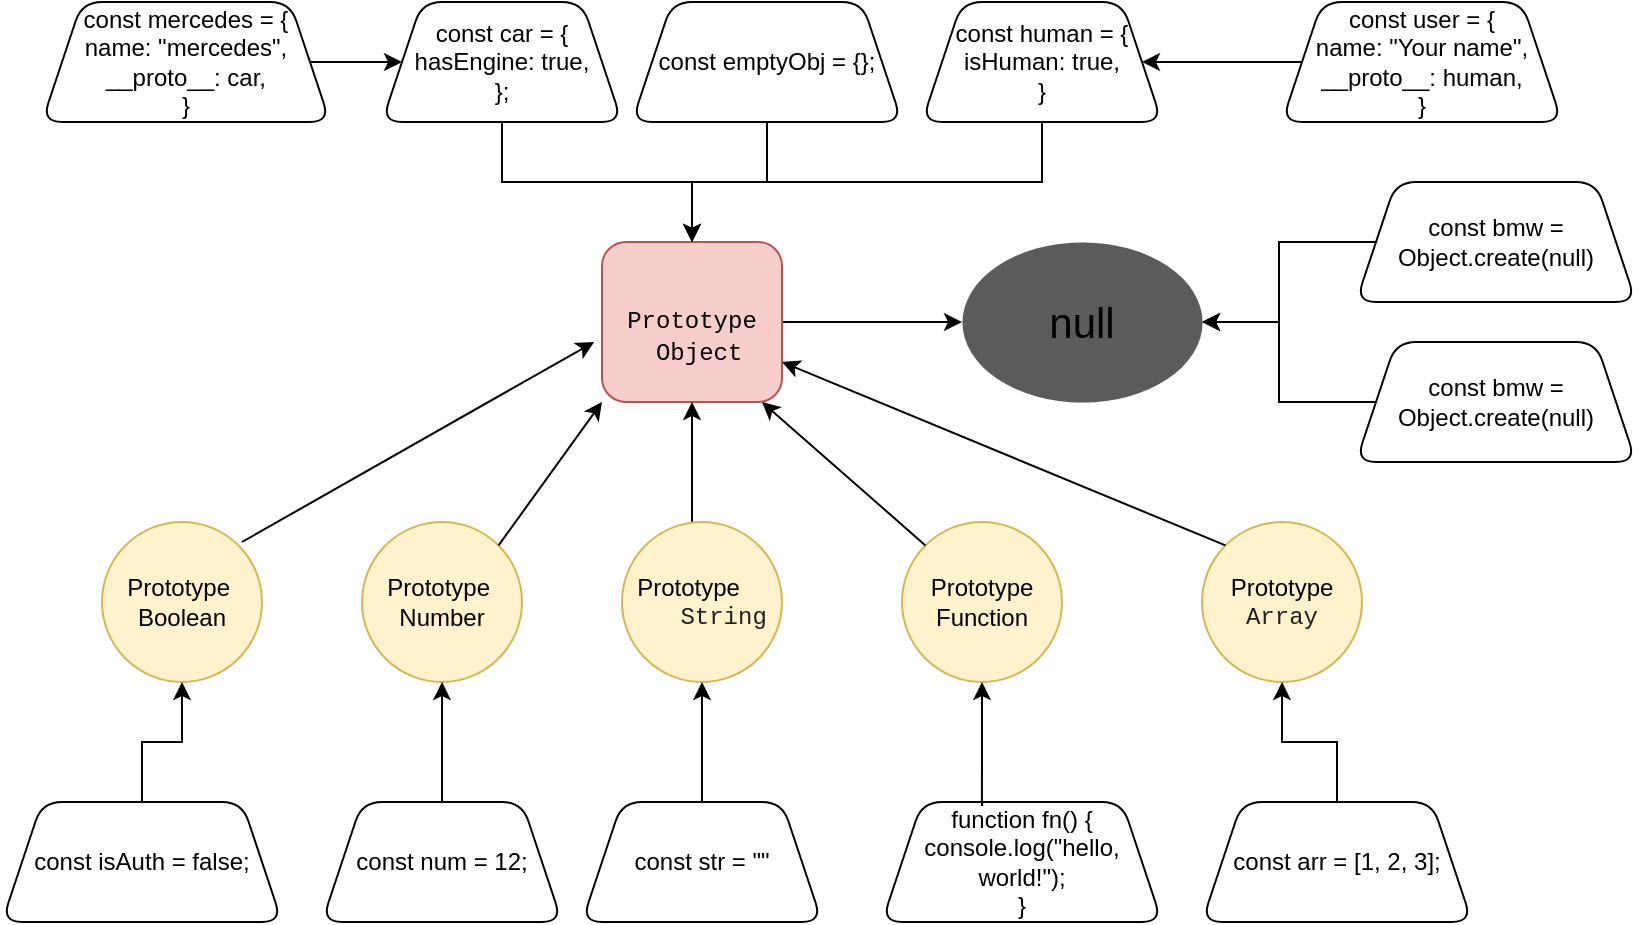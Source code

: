<mxfile version="21.1.2" type="device">
  <diagram id="C5RBs43oDa-KdzZeNtuy" name="Page-1">
    <mxGraphModel dx="880" dy="1653" grid="1" gridSize="10" guides="1" tooltips="1" connect="1" arrows="1" fold="1" page="1" pageScale="1" pageWidth="827" pageHeight="1169" math="0" shadow="0">
      <root>
        <mxCell id="WIyWlLk6GJQsqaUBKTNV-0" />
        <mxCell id="WIyWlLk6GJQsqaUBKTNV-1" parent="WIyWlLk6GJQsqaUBKTNV-0" />
        <mxCell id="itrpOs4cDgJBpynTybJy-42" value="" style="edgeStyle=orthogonalEdgeStyle;rounded=0;orthogonalLoop=1;jettySize=auto;html=1;" parent="WIyWlLk6GJQsqaUBKTNV-1" source="itrpOs4cDgJBpynTybJy-0" target="itrpOs4cDgJBpynTybJy-32" edge="1">
          <mxGeometry relative="1" as="geometry" />
        </mxCell>
        <mxCell id="itrpOs4cDgJBpynTybJy-0" value="&lt;br&gt;&lt;span style=&quot;box-sizing: border-box; min-width: 0px; min-height: 0px; flex-shrink: 0; font-family: consolas, &amp;quot;lucida console&amp;quot;, &amp;quot;courier new&amp;quot;, monospace; font-size: 12px; font-style: normal; font-variant-ligatures: normal; font-variant-caps: normal; font-weight: 400; letter-spacing: normal; orphans: 2; text-align: left; text-indent: 0px; text-transform: none; widows: 2; word-spacing: 0px; -webkit-text-stroke-width: 0px; text-decoration-thickness: initial; text-decoration-style: initial; text-decoration-color: initial;&quot; title=&quot;[[Prototype]]&quot; class=&quot;name synthetic-property&quot;&gt;Prototype&lt;br&gt;&lt;/span&gt;&lt;span style=&quot;box-sizing: border-box; min-width: 0px; min-height: 0px; flex-shrink: 0; font-family: consolas, &amp;quot;lucida console&amp;quot;, &amp;quot;courier new&amp;quot;, monospace; font-size: 12px; font-style: normal; font-variant-ligatures: normal; font-variant-caps: normal; font-weight: 400; letter-spacing: normal; orphans: 2; text-align: left; text-indent: 0px; text-transform: none; widows: 2; word-spacing: 0px; -webkit-text-stroke-width: 0px; text-decoration-thickness: initial; text-decoration-style: initial; text-decoration-color: initial;&quot; class=&quot;separator&quot;&gt;&amp;nbsp;&lt;/span&gt;&lt;span style=&quot;box-sizing: border-box; min-width: 0px; min-height: 0px; font-family: consolas, &amp;quot;lucida console&amp;quot;, &amp;quot;courier new&amp;quot;, monospace; font-size: 12px; font-style: normal; font-variant-ligatures: normal; font-variant-caps: normal; font-weight: 400; letter-spacing: normal; orphans: 2; text-align: left; text-indent: 0px; text-transform: none; widows: 2; word-spacing: 0px; -webkit-text-stroke-width: 0px; text-decoration-thickness: initial; text-decoration-style: initial; text-decoration-color: initial;&quot; title=&quot;Object&quot; class=&quot;object-value-object value&quot;&gt;Object&lt;/span&gt;" style="rounded=1;whiteSpace=wrap;html=1;glass=0;strokeWidth=1;shadow=0;fillColor=#f8cecc;strokeColor=#b85450;" parent="WIyWlLk6GJQsqaUBKTNV-1" vertex="1">
          <mxGeometry x="310" y="20" width="90" height="80" as="geometry" />
        </mxCell>
        <mxCell id="itrpOs4cDgJBpynTybJy-45" value="" style="edgeStyle=orthogonalEdgeStyle;rounded=0;orthogonalLoop=1;jettySize=auto;html=1;" parent="WIyWlLk6GJQsqaUBKTNV-1" source="itrpOs4cDgJBpynTybJy-3" target="itrpOs4cDgJBpynTybJy-0" edge="1">
          <mxGeometry relative="1" as="geometry">
            <Array as="points">
              <mxPoint x="355" y="150" />
              <mxPoint x="355" y="150" />
            </Array>
          </mxGeometry>
        </mxCell>
        <mxCell id="itrpOs4cDgJBpynTybJy-3" value="&lt;div style=&quot;text-align: left;&quot;&gt;&lt;span style=&quot;background-color: initial;&quot;&gt;Prototype&lt;/span&gt;&lt;span style=&quot;background-color: initial;&quot;&gt;&amp;nbsp;&lt;/span&gt;&lt;/div&gt;&lt;div style=&quot;text-align: left;&quot;&gt;&lt;span style=&quot;background-color: initial;&quot;&gt;&lt;font face=&quot;consolas, lucida console, courier new, monospace&quot; color=&quot;#202124&quot;&gt;&amp;nbsp; &amp;nbsp;String&lt;/font&gt;&lt;/span&gt;&lt;/div&gt;" style="ellipse;whiteSpace=wrap;html=1;rounded=1;glass=0;strokeWidth=1;shadow=0;fillColor=#fff2cc;strokeColor=#d6b656;" parent="WIyWlLk6GJQsqaUBKTNV-1" vertex="1">
          <mxGeometry x="320" y="160" width="80" height="80" as="geometry" />
        </mxCell>
        <mxCell id="itrpOs4cDgJBpynTybJy-7" value="Prototype&lt;br&gt;&lt;div style=&quot;text-align: center;&quot;&gt;&lt;span style=&quot;color: rgb(32, 33, 36); font-family: consolas, &amp;quot;lucida console&amp;quot;, &amp;quot;courier new&amp;quot;, monospace; text-align: left; background-color: initial;&quot;&gt;Array&lt;/span&gt;&lt;/div&gt;" style="ellipse;whiteSpace=wrap;html=1;rounded=1;glass=0;strokeWidth=1;shadow=0;fillColor=#fff2cc;strokeColor=#d6b656;" parent="WIyWlLk6GJQsqaUBKTNV-1" vertex="1">
          <mxGeometry x="610" y="160" width="80" height="80" as="geometry" />
        </mxCell>
        <mxCell id="itrpOs4cDgJBpynTybJy-80" value="" style="edgeStyle=orthogonalEdgeStyle;rounded=0;orthogonalLoop=1;jettySize=auto;html=1;" parent="WIyWlLk6GJQsqaUBKTNV-1" source="itrpOs4cDgJBpynTybJy-11" target="itrpOs4cDgJBpynTybJy-7" edge="1">
          <mxGeometry relative="1" as="geometry" />
        </mxCell>
        <mxCell id="itrpOs4cDgJBpynTybJy-11" value="const arr = [1, 2, 3];" style="shape=trapezoid;perimeter=trapezoidPerimeter;whiteSpace=wrap;html=1;fixedSize=1;rounded=1;glass=0;strokeWidth=1;shadow=0;" parent="WIyWlLk6GJQsqaUBKTNV-1" vertex="1">
          <mxGeometry x="610" y="300" width="135" height="60" as="geometry" />
        </mxCell>
        <mxCell id="itrpOs4cDgJBpynTybJy-67" value="" style="edgeStyle=orthogonalEdgeStyle;rounded=0;orthogonalLoop=1;jettySize=auto;html=1;" parent="WIyWlLk6GJQsqaUBKTNV-1" source="itrpOs4cDgJBpynTybJy-20" target="itrpOs4cDgJBpynTybJy-0" edge="1">
          <mxGeometry relative="1" as="geometry">
            <mxPoint x="480" as="targetPoint" />
            <Array as="points">
              <mxPoint x="530" y="-10" />
              <mxPoint x="355" y="-10" />
            </Array>
          </mxGeometry>
        </mxCell>
        <mxCell id="itrpOs4cDgJBpynTybJy-20" value="&lt;div&gt;const human = {&lt;/div&gt;&lt;div&gt;isHuman: true,&lt;/div&gt;&lt;div&gt;}&lt;/div&gt;" style="shape=trapezoid;perimeter=trapezoidPerimeter;whiteSpace=wrap;html=1;fixedSize=1;rounded=1;glass=0;strokeWidth=1;shadow=0;" parent="WIyWlLk6GJQsqaUBKTNV-1" vertex="1">
          <mxGeometry x="470" y="-100" width="120" height="60" as="geometry" />
        </mxCell>
        <mxCell id="itrpOs4cDgJBpynTybJy-46" value="" style="edgeStyle=orthogonalEdgeStyle;rounded=0;orthogonalLoop=1;jettySize=auto;html=1;" parent="WIyWlLk6GJQsqaUBKTNV-1" source="itrpOs4cDgJBpynTybJy-22" target="itrpOs4cDgJBpynTybJy-3" edge="1">
          <mxGeometry relative="1" as="geometry" />
        </mxCell>
        <mxCell id="itrpOs4cDgJBpynTybJy-22" value="const str = &quot;&quot;" style="shape=trapezoid;perimeter=trapezoidPerimeter;whiteSpace=wrap;html=1;fixedSize=1;rounded=1;glass=0;strokeWidth=1;shadow=0;" parent="WIyWlLk6GJQsqaUBKTNV-1" vertex="1">
          <mxGeometry x="300" y="300" width="120" height="60" as="geometry" />
        </mxCell>
        <mxCell id="itrpOs4cDgJBpynTybJy-41" value="" style="edgeStyle=orthogonalEdgeStyle;rounded=0;orthogonalLoop=1;jettySize=auto;html=1;" parent="WIyWlLk6GJQsqaUBKTNV-1" source="itrpOs4cDgJBpynTybJy-24" target="itrpOs4cDgJBpynTybJy-20" edge="1">
          <mxGeometry relative="1" as="geometry" />
        </mxCell>
        <mxCell id="itrpOs4cDgJBpynTybJy-24" value="&lt;div&gt;const user = {&lt;/div&gt;&lt;div&gt;name: &quot;Your name&quot;,&lt;/div&gt;&lt;div&gt;__proto__: human,&lt;/div&gt;&lt;div&gt;}&lt;/div&gt;" style="shape=trapezoid;perimeter=trapezoidPerimeter;whiteSpace=wrap;html=1;fixedSize=1;rounded=1;glass=0;strokeWidth=1;shadow=0;" parent="WIyWlLk6GJQsqaUBKTNV-1" vertex="1">
          <mxGeometry x="650" y="-100" width="140" height="60" as="geometry" />
        </mxCell>
        <mxCell id="itrpOs4cDgJBpynTybJy-38" value="" style="edgeStyle=orthogonalEdgeStyle;rounded=0;orthogonalLoop=1;jettySize=auto;html=1;" parent="WIyWlLk6GJQsqaUBKTNV-1" source="itrpOs4cDgJBpynTybJy-29" target="itrpOs4cDgJBpynTybJy-0" edge="1">
          <mxGeometry relative="1" as="geometry" />
        </mxCell>
        <mxCell id="itrpOs4cDgJBpynTybJy-29" value="&lt;div&gt;const car = {&lt;/div&gt;&lt;div&gt;hasEngine: true,&lt;/div&gt;&lt;div&gt;};&lt;/div&gt;" style="shape=trapezoid;perimeter=trapezoidPerimeter;whiteSpace=wrap;html=1;fixedSize=1;rounded=1;glass=0;strokeWidth=1;shadow=0;" parent="WIyWlLk6GJQsqaUBKTNV-1" vertex="1">
          <mxGeometry x="200" y="-100" width="120" height="60" as="geometry" />
        </mxCell>
        <mxCell id="itrpOs4cDgJBpynTybJy-37" value="" style="edgeStyle=orthogonalEdgeStyle;rounded=0;orthogonalLoop=1;jettySize=auto;html=1;" parent="WIyWlLk6GJQsqaUBKTNV-1" source="itrpOs4cDgJBpynTybJy-30" target="itrpOs4cDgJBpynTybJy-29" edge="1">
          <mxGeometry relative="1" as="geometry" />
        </mxCell>
        <mxCell id="itrpOs4cDgJBpynTybJy-30" value="&lt;div&gt;const mercedes = {&lt;/div&gt;&lt;div&gt;name: &quot;mercedes&quot;,&lt;/div&gt;&lt;div&gt;__proto__: car,&lt;/div&gt;&lt;div&gt;}&lt;/div&gt;" style="shape=trapezoid;perimeter=trapezoidPerimeter;whiteSpace=wrap;html=1;fixedSize=1;rounded=1;glass=0;strokeWidth=1;shadow=0;" parent="WIyWlLk6GJQsqaUBKTNV-1" vertex="1">
          <mxGeometry x="30" y="-100" width="144" height="60" as="geometry" />
        </mxCell>
        <mxCell id="itrpOs4cDgJBpynTybJy-51" value="" style="edgeStyle=orthogonalEdgeStyle;rounded=0;orthogonalLoop=1;jettySize=auto;html=1;entryX=1;entryY=0.5;entryDx=0;entryDy=0;exitX=0;exitY=0.5;exitDx=0;exitDy=0;" parent="WIyWlLk6GJQsqaUBKTNV-1" source="itrpOs4cDgJBpynTybJy-52" target="itrpOs4cDgJBpynTybJy-32" edge="1">
          <mxGeometry relative="1" as="geometry">
            <mxPoint x="680" y="60" as="sourcePoint" />
            <mxPoint x="700" y="60" as="targetPoint" />
          </mxGeometry>
        </mxCell>
        <mxCell id="itrpOs4cDgJBpynTybJy-32" value="null" style="ellipse;whiteSpace=wrap;html=1;fillColor=#333333;opacity=80;strokeWidth=0;perimeterSpacing=0;fontSize=21;" parent="WIyWlLk6GJQsqaUBKTNV-1" vertex="1">
          <mxGeometry x="490" y="20" width="120" height="80" as="geometry" />
        </mxCell>
        <mxCell id="itrpOs4cDgJBpynTybJy-52" value="const bmw = Object.create(null)" style="shape=trapezoid;perimeter=trapezoidPerimeter;whiteSpace=wrap;html=1;fixedSize=1;rounded=1;glass=0;strokeWidth=1;shadow=0;" parent="WIyWlLk6GJQsqaUBKTNV-1" vertex="1">
          <mxGeometry x="687" y="-10" width="140" height="60" as="geometry" />
        </mxCell>
        <mxCell id="itrpOs4cDgJBpynTybJy-53" value="Prototype&lt;br&gt;Function" style="ellipse;whiteSpace=wrap;html=1;aspect=fixed;fillColor=#fff2cc;strokeColor=#d6b656;" parent="WIyWlLk6GJQsqaUBKTNV-1" vertex="1">
          <mxGeometry x="460" y="160" width="80" height="80" as="geometry" />
        </mxCell>
        <mxCell id="itrpOs4cDgJBpynTybJy-55" value="" style="endArrow=classic;html=1;rounded=0;exitX=0;exitY=0;exitDx=0;exitDy=0;" parent="WIyWlLk6GJQsqaUBKTNV-1" source="itrpOs4cDgJBpynTybJy-53" edge="1">
          <mxGeometry width="50" height="50" relative="1" as="geometry">
            <mxPoint x="390" y="130" as="sourcePoint" />
            <mxPoint x="390" y="100" as="targetPoint" />
          </mxGeometry>
        </mxCell>
        <mxCell id="itrpOs4cDgJBpynTybJy-58" value="&lt;div&gt;function fn() {&lt;/div&gt;&lt;div&gt;console.log(&quot;hello, world!&quot;);&lt;/div&gt;&lt;div&gt;}&lt;/div&gt;" style="shape=trapezoid;perimeter=trapezoidPerimeter;whiteSpace=wrap;html=1;fixedSize=1;rounded=1;glass=0;strokeWidth=1;shadow=0;" parent="WIyWlLk6GJQsqaUBKTNV-1" vertex="1">
          <mxGeometry x="450" y="300" width="140" height="60" as="geometry" />
        </mxCell>
        <mxCell id="itrpOs4cDgJBpynTybJy-60" value="" style="endArrow=classic;html=1;rounded=0;exitX=0.357;exitY=0.033;exitDx=0;exitDy=0;entryX=0.5;entryY=1;entryDx=0;entryDy=0;exitPerimeter=0;" parent="WIyWlLk6GJQsqaUBKTNV-1" source="itrpOs4cDgJBpynTybJy-58" target="itrpOs4cDgJBpynTybJy-53" edge="1">
          <mxGeometry width="50" height="50" relative="1" as="geometry">
            <mxPoint x="610" y="192" as="sourcePoint" />
            <mxPoint x="550" y="230" as="targetPoint" />
          </mxGeometry>
        </mxCell>
        <mxCell id="itrpOs4cDgJBpynTybJy-62" value="" style="edgeStyle=orthogonalEdgeStyle;rounded=0;orthogonalLoop=1;jettySize=auto;html=1;" parent="WIyWlLk6GJQsqaUBKTNV-1" source="itrpOs4cDgJBpynTybJy-61" target="itrpOs4cDgJBpynTybJy-32" edge="1">
          <mxGeometry relative="1" as="geometry" />
        </mxCell>
        <mxCell id="itrpOs4cDgJBpynTybJy-61" value="const bmw = Object.create(null)" style="shape=trapezoid;perimeter=trapezoidPerimeter;whiteSpace=wrap;html=1;fixedSize=1;rounded=1;glass=0;strokeWidth=1;shadow=0;" parent="WIyWlLk6GJQsqaUBKTNV-1" vertex="1">
          <mxGeometry x="687" y="70" width="140" height="60" as="geometry" />
        </mxCell>
        <mxCell id="itrpOs4cDgJBpynTybJy-63" value="&lt;div style=&quot;border-color: var(--border-color); text-align: left;&quot;&gt;Prototype&lt;span style=&quot;border-color: var(--border-color); background-color: initial;&quot;&gt;&amp;nbsp;&lt;/span&gt;&lt;/div&gt;&lt;div&gt;Number&lt;/div&gt;" style="ellipse;whiteSpace=wrap;html=1;aspect=fixed;fillColor=#fff2cc;strokeColor=#d6b656;" parent="WIyWlLk6GJQsqaUBKTNV-1" vertex="1">
          <mxGeometry x="190" y="160" width="80" height="80" as="geometry" />
        </mxCell>
        <mxCell id="itrpOs4cDgJBpynTybJy-66" value="" style="edgeStyle=orthogonalEdgeStyle;rounded=0;orthogonalLoop=1;jettySize=auto;html=1;" parent="WIyWlLk6GJQsqaUBKTNV-1" source="itrpOs4cDgJBpynTybJy-47" target="itrpOs4cDgJBpynTybJy-0" edge="1">
          <mxGeometry relative="1" as="geometry" />
        </mxCell>
        <mxCell id="itrpOs4cDgJBpynTybJy-47" value="const emptyObj = {};" style="shape=trapezoid;perimeter=trapezoidPerimeter;whiteSpace=wrap;html=1;fixedSize=1;rounded=1;glass=0;strokeWidth=1;shadow=0;" parent="WIyWlLk6GJQsqaUBKTNV-1" vertex="1">
          <mxGeometry x="325" y="-100" width="135" height="60" as="geometry" />
        </mxCell>
        <mxCell id="itrpOs4cDgJBpynTybJy-68" value="&lt;div style=&quot;border-color: var(--border-color); text-align: left;&quot;&gt;Prototype&lt;span style=&quot;border-color: var(--border-color); background-color: initial;&quot;&gt;&amp;nbsp;&lt;/span&gt;&lt;/div&gt;&lt;div&gt;&lt;span style=&quot;border-color: var(--border-color); background-color: initial;&quot;&gt;Boolean&lt;/span&gt;&lt;/div&gt;" style="ellipse;whiteSpace=wrap;html=1;aspect=fixed;fillColor=#fff2cc;strokeColor=#d6b656;" parent="WIyWlLk6GJQsqaUBKTNV-1" vertex="1">
          <mxGeometry x="60" y="160" width="80" height="80" as="geometry" />
        </mxCell>
        <mxCell id="itrpOs4cDgJBpynTybJy-69" value="" style="endArrow=classic;html=1;rounded=0;exitX=0;exitY=0;exitDx=0;exitDy=0;entryX=1;entryY=0.75;entryDx=0;entryDy=0;" parent="WIyWlLk6GJQsqaUBKTNV-1" source="itrpOs4cDgJBpynTybJy-7" target="itrpOs4cDgJBpynTybJy-0" edge="1">
          <mxGeometry width="50" height="50" relative="1" as="geometry">
            <mxPoint x="482" y="182" as="sourcePoint" />
            <mxPoint x="450" y="90" as="targetPoint" />
          </mxGeometry>
        </mxCell>
        <mxCell id="itrpOs4cDgJBpynTybJy-70" value="" style="endArrow=classic;html=1;rounded=0;exitX=1;exitY=0;exitDx=0;exitDy=0;" parent="WIyWlLk6GJQsqaUBKTNV-1" source="itrpOs4cDgJBpynTybJy-63" edge="1">
          <mxGeometry width="50" height="50" relative="1" as="geometry">
            <mxPoint x="250" y="170" as="sourcePoint" />
            <mxPoint x="310" y="100" as="targetPoint" />
          </mxGeometry>
        </mxCell>
        <mxCell id="itrpOs4cDgJBpynTybJy-71" value="" style="endArrow=classic;html=1;rounded=0;entryX=-0.044;entryY=0.625;entryDx=0;entryDy=0;entryPerimeter=0;" parent="WIyWlLk6GJQsqaUBKTNV-1" target="itrpOs4cDgJBpynTybJy-0" edge="1">
          <mxGeometry width="50" height="50" relative="1" as="geometry">
            <mxPoint x="130" y="170" as="sourcePoint" />
            <mxPoint x="180" y="120" as="targetPoint" />
          </mxGeometry>
        </mxCell>
        <mxCell id="itrpOs4cDgJBpynTybJy-79" value="" style="edgeStyle=orthogonalEdgeStyle;rounded=0;orthogonalLoop=1;jettySize=auto;html=1;" parent="WIyWlLk6GJQsqaUBKTNV-1" source="itrpOs4cDgJBpynTybJy-76" target="itrpOs4cDgJBpynTybJy-63" edge="1">
          <mxGeometry relative="1" as="geometry" />
        </mxCell>
        <mxCell id="itrpOs4cDgJBpynTybJy-76" value="const num = 12;" style="shape=trapezoid;perimeter=trapezoidPerimeter;whiteSpace=wrap;html=1;fixedSize=1;rounded=1;glass=0;strokeWidth=1;shadow=0;" parent="WIyWlLk6GJQsqaUBKTNV-1" vertex="1">
          <mxGeometry x="170" y="300" width="120" height="60" as="geometry" />
        </mxCell>
        <mxCell id="itrpOs4cDgJBpynTybJy-78" value="" style="edgeStyle=orthogonalEdgeStyle;rounded=0;orthogonalLoop=1;jettySize=auto;html=1;" parent="WIyWlLk6GJQsqaUBKTNV-1" source="itrpOs4cDgJBpynTybJy-77" target="itrpOs4cDgJBpynTybJy-68" edge="1">
          <mxGeometry relative="1" as="geometry" />
        </mxCell>
        <mxCell id="itrpOs4cDgJBpynTybJy-77" value="const isAuth = false;" style="shape=trapezoid;perimeter=trapezoidPerimeter;whiteSpace=wrap;html=1;fixedSize=1;rounded=1;glass=0;strokeWidth=1;shadow=0;" parent="WIyWlLk6GJQsqaUBKTNV-1" vertex="1">
          <mxGeometry x="10" y="300" width="140" height="60" as="geometry" />
        </mxCell>
      </root>
    </mxGraphModel>
  </diagram>
</mxfile>
